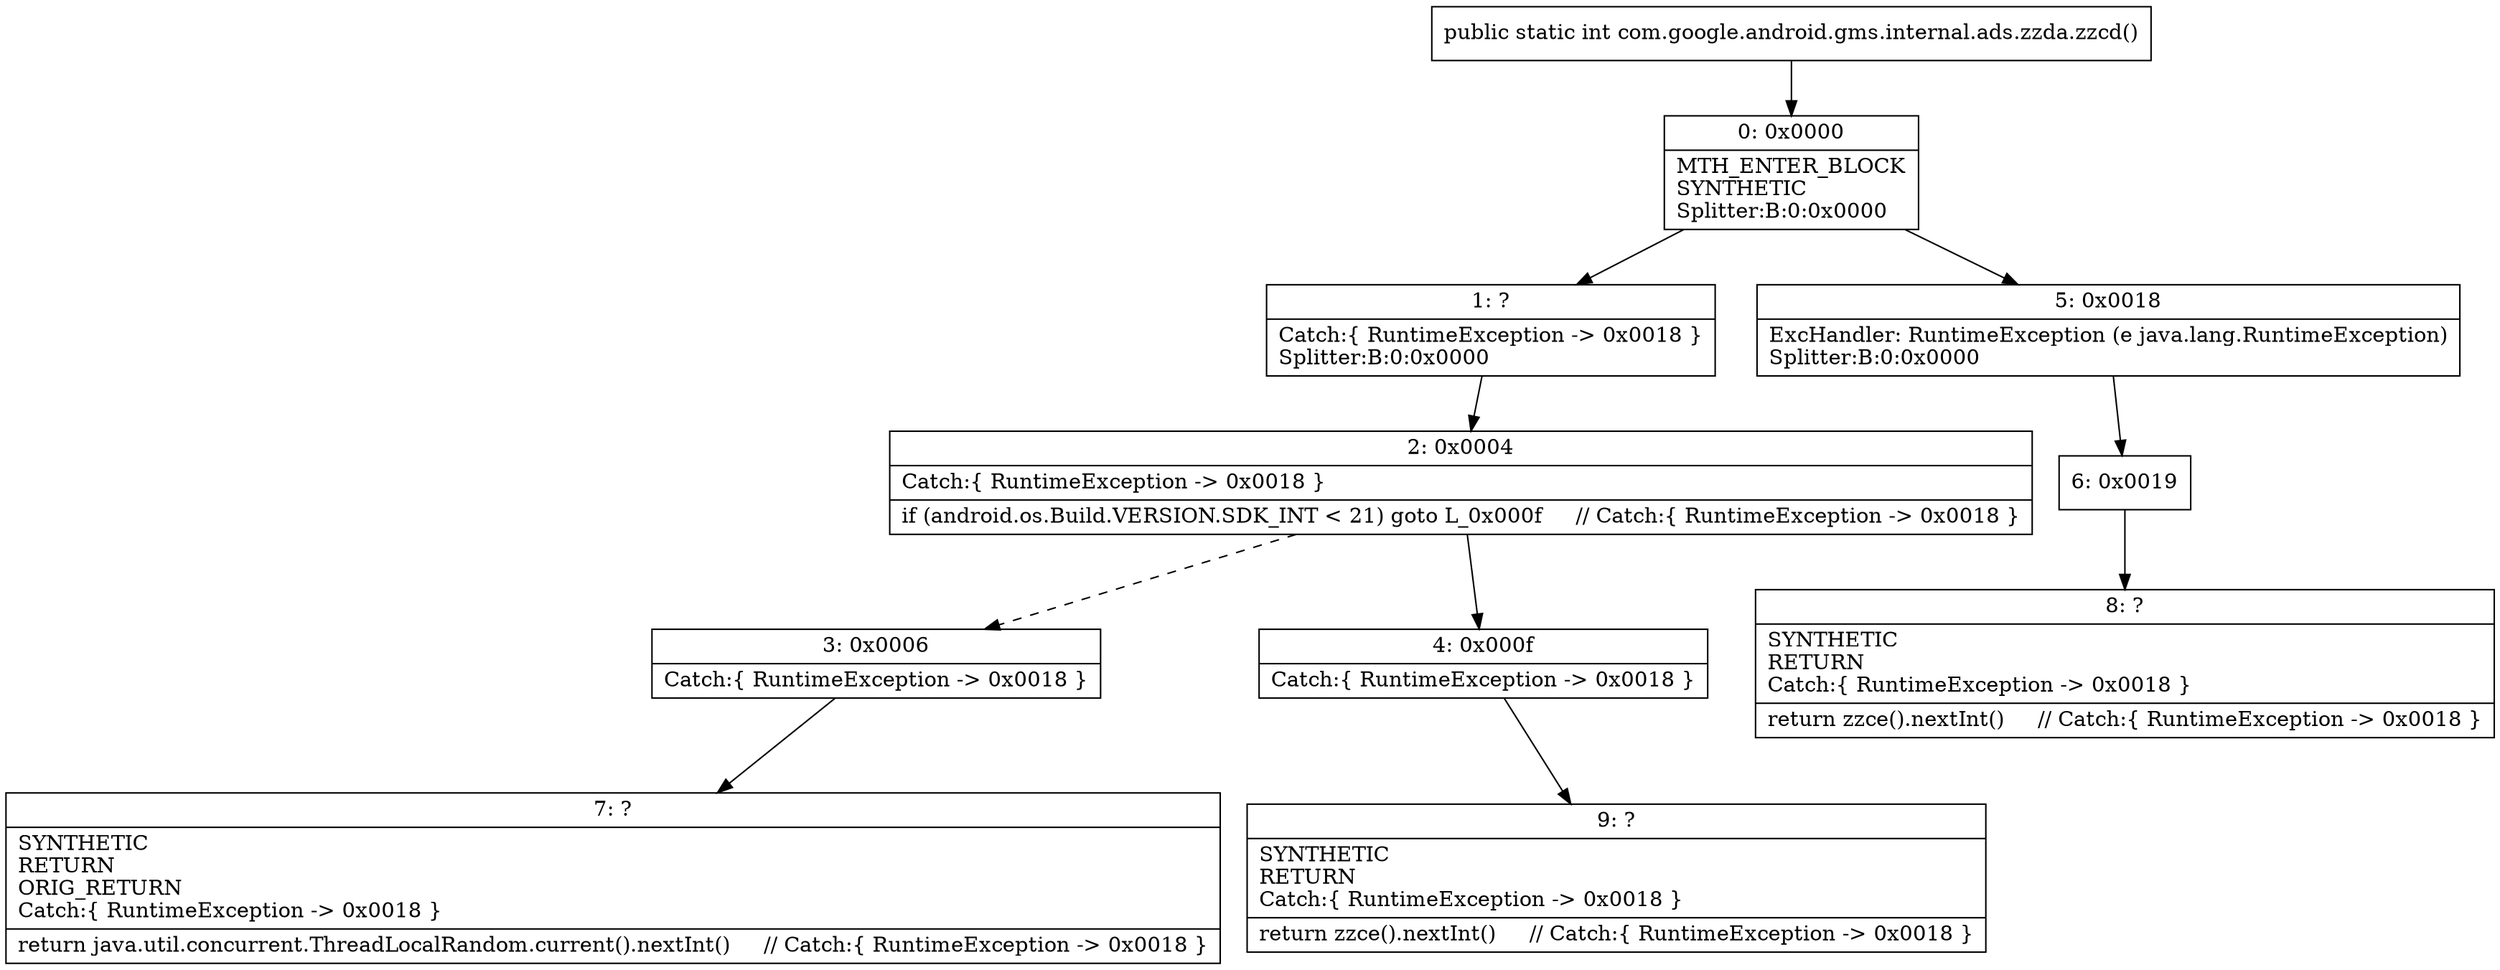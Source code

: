 digraph "CFG forcom.google.android.gms.internal.ads.zzda.zzcd()I" {
Node_0 [shape=record,label="{0\:\ 0x0000|MTH_ENTER_BLOCK\lSYNTHETIC\lSplitter:B:0:0x0000\l}"];
Node_1 [shape=record,label="{1\:\ ?|Catch:\{ RuntimeException \-\> 0x0018 \}\lSplitter:B:0:0x0000\l}"];
Node_2 [shape=record,label="{2\:\ 0x0004|Catch:\{ RuntimeException \-\> 0x0018 \}\l|if (android.os.Build.VERSION.SDK_INT \< 21) goto L_0x000f     \/\/ Catch:\{ RuntimeException \-\> 0x0018 \}\l}"];
Node_3 [shape=record,label="{3\:\ 0x0006|Catch:\{ RuntimeException \-\> 0x0018 \}\l}"];
Node_4 [shape=record,label="{4\:\ 0x000f|Catch:\{ RuntimeException \-\> 0x0018 \}\l}"];
Node_5 [shape=record,label="{5\:\ 0x0018|ExcHandler: RuntimeException (e java.lang.RuntimeException)\lSplitter:B:0:0x0000\l}"];
Node_6 [shape=record,label="{6\:\ 0x0019}"];
Node_7 [shape=record,label="{7\:\ ?|SYNTHETIC\lRETURN\lORIG_RETURN\lCatch:\{ RuntimeException \-\> 0x0018 \}\l|return java.util.concurrent.ThreadLocalRandom.current().nextInt()     \/\/ Catch:\{ RuntimeException \-\> 0x0018 \}\l}"];
Node_8 [shape=record,label="{8\:\ ?|SYNTHETIC\lRETURN\lCatch:\{ RuntimeException \-\> 0x0018 \}\l|return zzce().nextInt()     \/\/ Catch:\{ RuntimeException \-\> 0x0018 \}\l}"];
Node_9 [shape=record,label="{9\:\ ?|SYNTHETIC\lRETURN\lCatch:\{ RuntimeException \-\> 0x0018 \}\l|return zzce().nextInt()     \/\/ Catch:\{ RuntimeException \-\> 0x0018 \}\l}"];
MethodNode[shape=record,label="{public static int com.google.android.gms.internal.ads.zzda.zzcd() }"];
MethodNode -> Node_0;
Node_0 -> Node_1;
Node_0 -> Node_5;
Node_1 -> Node_2;
Node_2 -> Node_3[style=dashed];
Node_2 -> Node_4;
Node_3 -> Node_7;
Node_4 -> Node_9;
Node_5 -> Node_6;
Node_6 -> Node_8;
}

